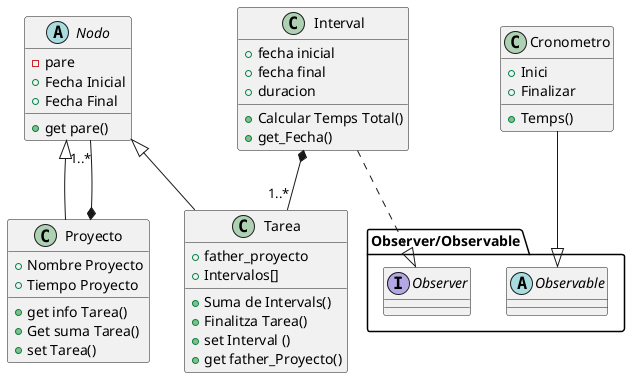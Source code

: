 @startuml
class Tarea{
+ father_proyecto
+ Intervalos[]
+ Suma de Intervals()
+ Finalitza Tarea()
+ set Interval ()
+ get father_Proyecto()
}
class Proyecto{
+ Nombre Proyecto
+ get info Tarea()
+ Tiempo Proyecto
+ Get suma Tarea()
+ set Tarea()
}
class Interval{
+ fecha inicial
+ fecha final
+ duracion
+ Calcular Temps Total()
+ get_Fecha()
}
abstract Nodo{
- pare
+ Fecha Inicial
+ Fecha Final
+ get pare()
}

class Cronometro{
+ Inici
+ Finalizar
+ Temps()
}

package Observer/Observable <<Folder>> {
interface Observer{

}
abstract Observable{

}
}


Proyecto *-- "1..*" Nodo
Proyecto  -up-|> Nodo
Tarea -up-|> Nodo
Cronometro --|> Observable
Interval *-- "1..*" Tarea
Interval ..|> Observer



@enduml